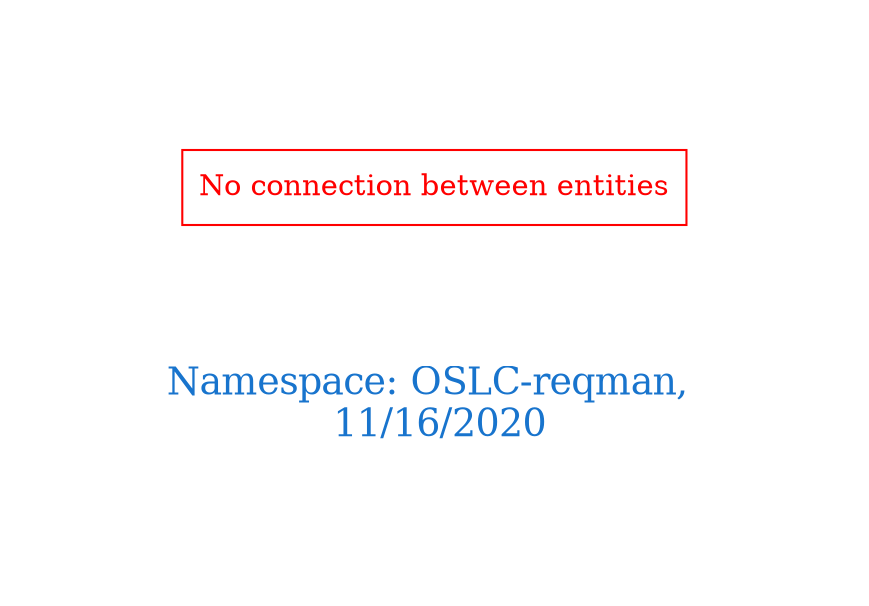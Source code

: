 digraph OGIT_ontology {
 graph [ rankdir= LR,pad=1 
fontsize = 18,
fontcolor= dodgerblue3,label = "\n\n\nNamespace: OSLC-reqman, \n 11/16/2020"];
node[shape=polygon];
edge [  color="gray81"];

"No connection between entities" [fontcolor = "red",color="red", shape="polygon"]
}
